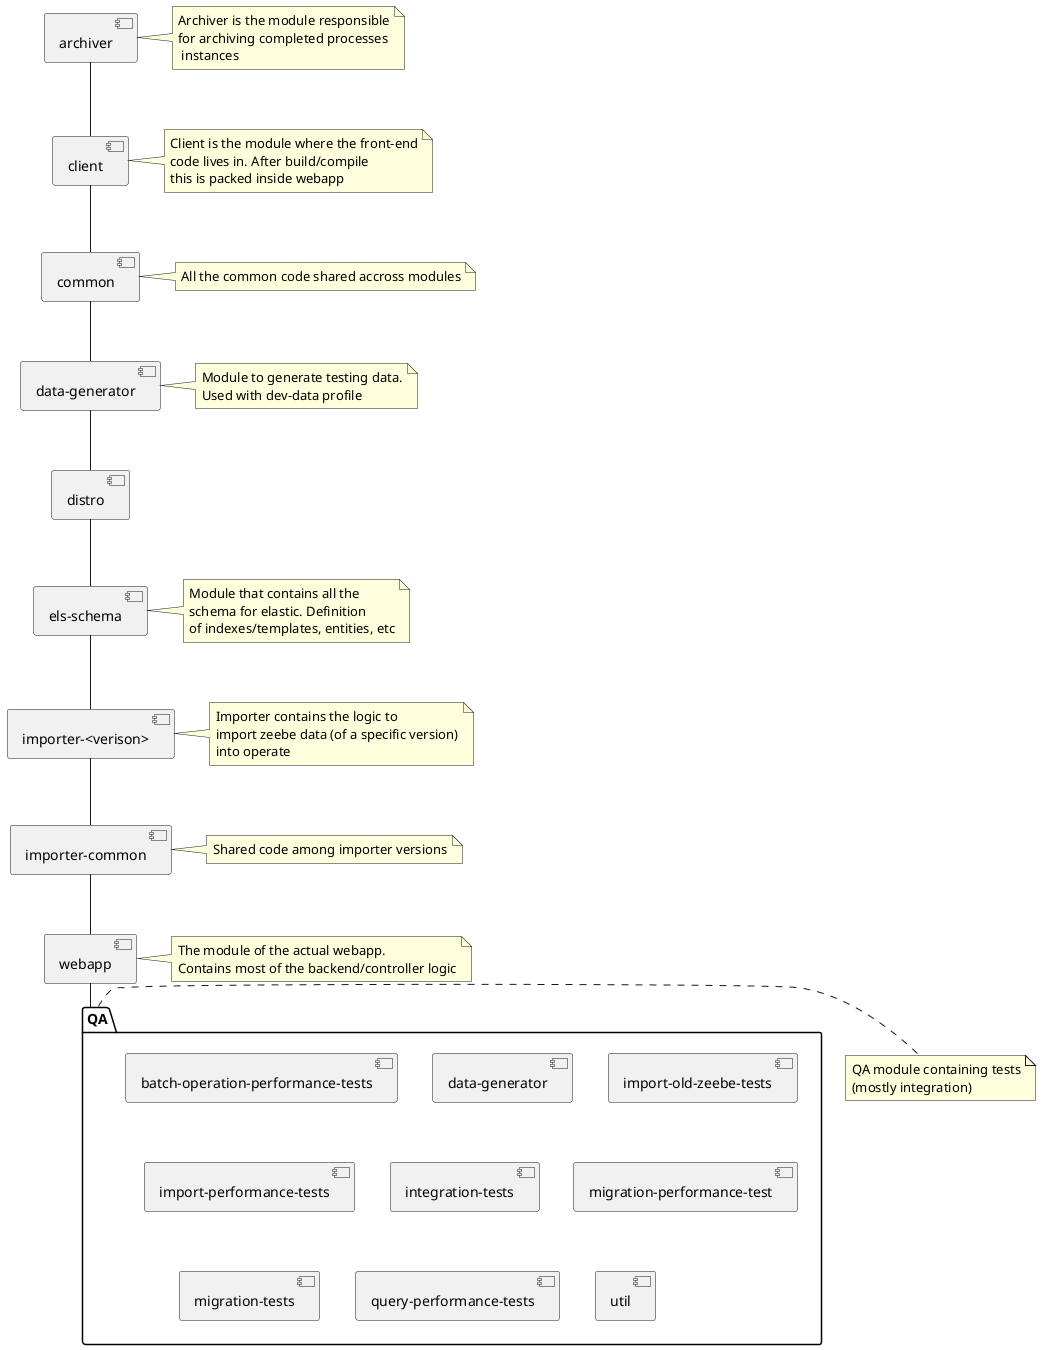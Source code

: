 @startuml
[archiver] as archiver
[client] as client
[common] as common
[data-generator] as datagenerator
[distro] as distro
[els-schema] as elsschema
[importer-<verison>] as importer
[importer-common] as importercommon
[webapp] as webapp

package "QA" as qa {
  [batch-operation-performance-tests] as batch
  [data-generator] as datatests
  [import-old-zeebe-tests] as oldtests
  [import-performance-tests] as performance
  [integration-tests] as it
  [migration-performance-test] as migrationperf
  [migration-tests] as migration
  [query-performance-tests] as query
  [util] as util
}


archiver -- client
client -- common
common -- datagenerator
datagenerator -- distro
distro -- elsschema
elsschema -- importer
importer -- importercommon
importercommon -- webapp
webapp -- qa

note right of archiver: Archiver is the module responsible\nfor archiving completed processes\n instances
note right of client: Client is the module where the front-end\ncode lives in. After build/compile\nthis is packed inside webapp
note right of common: All the common code shared accross modules
note right of datagenerator: Module to generate testing data.\nUsed with dev-data profile
note right of elsschema: Module that contains all the\nschema for elastic. Definition\nof indexes/templates, entities, etc
note right of importer: Importer contains the logic to\nimport zeebe data (of a specific version)\ninto operate
note right of importercommon: Shared code among importer versions
note right of qa: QA module containing tests\n(mostly integration)
note right of webapp: The module of the actual webapp.\nContains most of the backend/controller logic
@enduml

